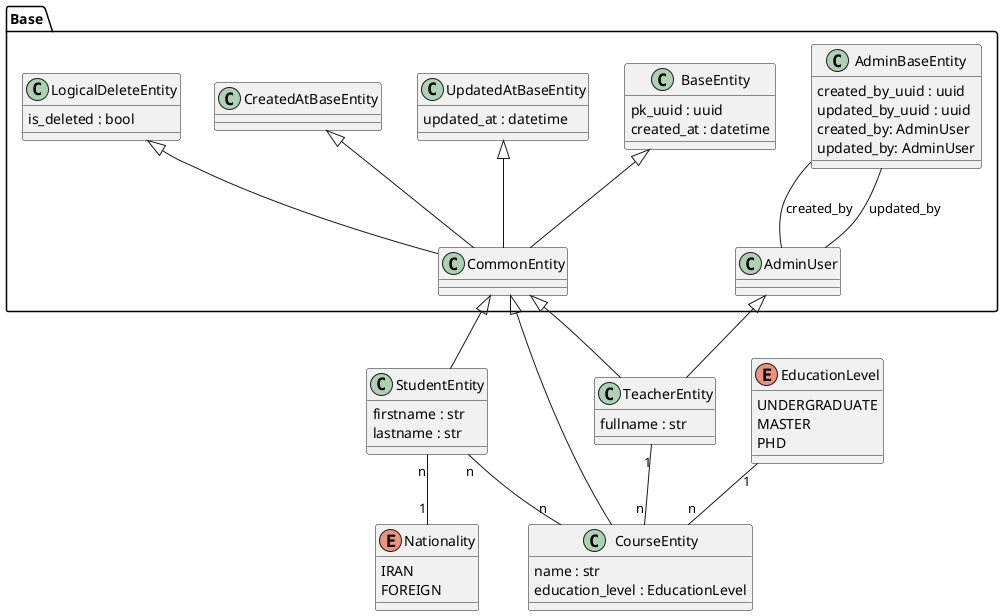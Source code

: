 @startuml

package Base {

    class BaseEntity {
        pk_uuid : uuid
        created_at : datetime

    }


    class UpdatedAtBaseEntity{
        updated_at : datetime
    }


    class LogicalDeleteEntity{
        is_deleted : bool
    }

    class CommonEntity{}

    class AdminUser{}


    class AdminBaseEntity{
        created_by_uuid : uuid
        updated_by_uuid : uuid
        created_by: AdminUser
        updated_by: AdminUser
    }



CommonEntity -up-|> LogicalDeleteEntity
CommonEntity -up-|> CreatedAtBaseEntity
CommonEntity -up-|> UpdatedAtBaseEntity
CommonEntity -up-|> BaseEntity

AdminBaseEntity -- AdminUser : created_by
AdminBaseEntity -- AdminUser : updated_by

}


class StudentEntity{
    firstname : str
    lastname : str
}

class CourseEntity{
    name : str
    education_level : EducationLevel
}

class TeacherEntity{
    fullname : str
}

TeacherEntity -up-|> AdminUser
TeacherEntity -up-|> CommonEntity
StudentEntity -up-|> CommonEntity
CourseEntity -up-|> CommonEntity

TeacherEntity "1"--"n" CourseEntity
StudentEntity "n"--"n" CourseEntity
StudentEntity "n"--"1" Nationality





enum EducationLevel{
    UNDERGRADUATE
    MASTER
    PHD
}

enum Nationality{
    IRAN
    FOREIGN
}


EducationLevel "1"--"n" CourseEntity

@enduml